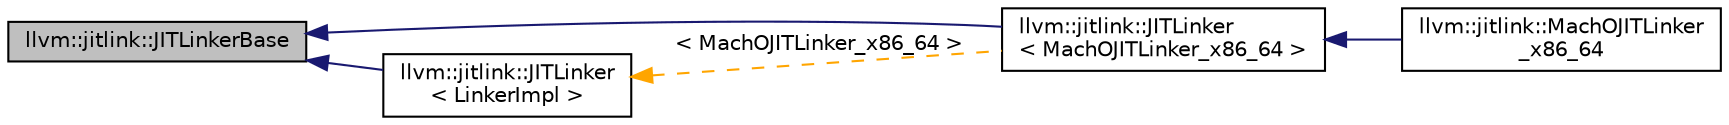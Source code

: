 digraph "llvm::jitlink::JITLinkerBase"
{
 // LATEX_PDF_SIZE
  bgcolor="transparent";
  edge [fontname="Helvetica",fontsize="10",labelfontname="Helvetica",labelfontsize="10"];
  node [fontname="Helvetica",fontsize="10",shape="box"];
  rankdir="LR";
  Node1 [label="llvm::jitlink::JITLinkerBase",height=0.2,width=0.4,color="black", fillcolor="grey75", style="filled", fontcolor="black",tooltip="Base class for a JIT linker."];
  Node1 -> Node2 [dir="back",color="midnightblue",fontsize="10",style="solid",fontname="Helvetica"];
  Node2 [label="llvm::jitlink::JITLinker\l\< MachOJITLinker_x86_64 \>",height=0.2,width=0.4,color="black",URL="$classllvm_1_1jitlink_1_1JITLinker.html",tooltip=" "];
  Node2 -> Node3 [dir="back",color="midnightblue",fontsize="10",style="solid",fontname="Helvetica"];
  Node3 [label="llvm::jitlink::MachOJITLinker\l_x86_64",height=0.2,width=0.4,color="black",URL="$classllvm_1_1jitlink_1_1MachOJITLinker__x86__64.html",tooltip=" "];
  Node1 -> Node4 [dir="back",color="midnightblue",fontsize="10",style="solid",fontname="Helvetica"];
  Node4 [label="llvm::jitlink::JITLinker\l\< LinkerImpl \>",height=0.2,width=0.4,color="black",URL="$classllvm_1_1jitlink_1_1JITLinker.html",tooltip=" "];
  Node4 -> Node2 [dir="back",color="orange",fontsize="10",style="dashed",label=" \< MachOJITLinker_x86_64 \>" ,fontname="Helvetica"];
}
